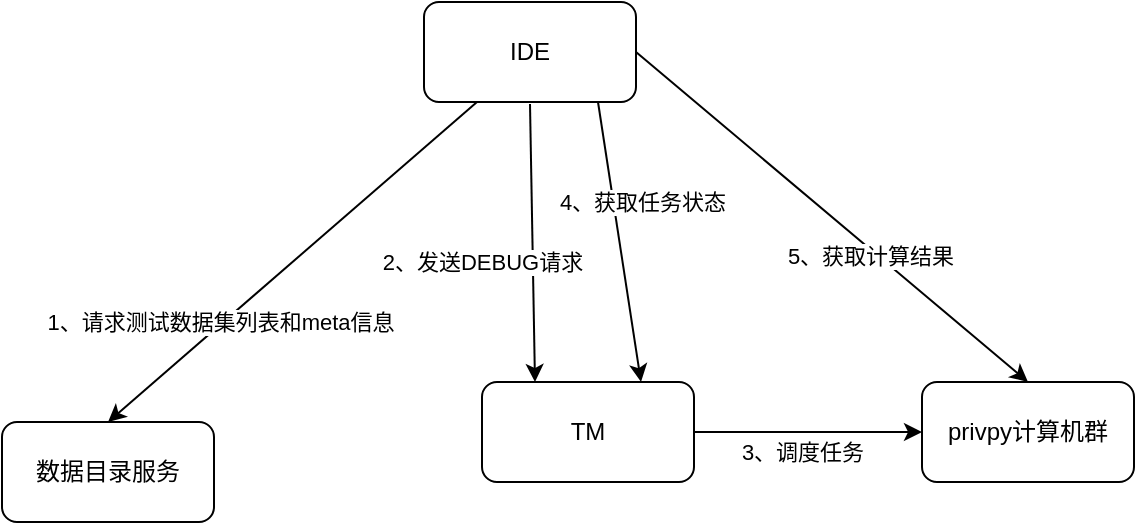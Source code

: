 <mxfile version="13.1.3" type="github"><diagram id="18uPsYCW1CXx2MfYo5Co" name="Page-1"><mxGraphModel dx="1186" dy="637" grid="1" gridSize="10" guides="1" tooltips="1" connect="1" arrows="1" fold="1" page="1" pageScale="1" pageWidth="827" pageHeight="1169" math="0" shadow="0"><root><mxCell id="0"/><mxCell id="1" parent="0"/><mxCell id="3ec4w3cwO1-WBTdr7BWn-1" value="数据目录服务" style="rounded=1;whiteSpace=wrap;html=1;" vertex="1" parent="1"><mxGeometry x="150" y="330" width="106" height="50" as="geometry"/></mxCell><mxCell id="3ec4w3cwO1-WBTdr7BWn-8" value="privpy计算机群" style="rounded=1;whiteSpace=wrap;html=1;" vertex="1" parent="1"><mxGeometry x="610" y="310" width="106" height="50" as="geometry"/></mxCell><mxCell id="3ec4w3cwO1-WBTdr7BWn-5" value="TM" style="rounded=1;whiteSpace=wrap;html=1;" vertex="1" parent="1"><mxGeometry x="390" y="310" width="106" height="50" as="geometry"/></mxCell><mxCell id="3ec4w3cwO1-WBTdr7BWn-2" value="IDE" style="rounded=1;whiteSpace=wrap;html=1;" vertex="1" parent="1"><mxGeometry x="361" y="120" width="106" height="50" as="geometry"/></mxCell><mxCell id="3ec4w3cwO1-WBTdr7BWn-11" value="2、发送DEBUG请求" style="endArrow=classic;html=1;entryX=0.25;entryY=0;entryDx=0;entryDy=0;exitX=0.5;exitY=1;exitDx=0;exitDy=0;" edge="1" parent="1" target="3ec4w3cwO1-WBTdr7BWn-5"><mxGeometry x="0.13" y="-25" width="50" height="50" relative="1" as="geometry"><mxPoint x="414" y="171" as="sourcePoint"/><mxPoint x="416.5" y="271" as="targetPoint"/><mxPoint as="offset"/></mxGeometry></mxCell><mxCell id="3ec4w3cwO1-WBTdr7BWn-12" value="1、请求测试数据集列表和meta信息" style="endArrow=classic;html=1;exitX=0.25;exitY=1;exitDx=0;exitDy=0;entryX=0.5;entryY=0;entryDx=0;entryDy=0;" edge="1" parent="1" source="3ec4w3cwO1-WBTdr7BWn-2" target="3ec4w3cwO1-WBTdr7BWn-1"><mxGeometry x="0.379" width="50" height="50" relative="1" as="geometry"><mxPoint x="450" y="390" as="sourcePoint"/><mxPoint x="500" y="340" as="targetPoint"/><mxPoint x="-1" as="offset"/></mxGeometry></mxCell><mxCell id="3ec4w3cwO1-WBTdr7BWn-13" value="" style="endArrow=classic;html=1;entryX=0;entryY=0.5;entryDx=0;entryDy=0;" edge="1" parent="1" source="3ec4w3cwO1-WBTdr7BWn-5" target="3ec4w3cwO1-WBTdr7BWn-8"><mxGeometry width="50" height="50" relative="1" as="geometry"><mxPoint x="450" y="390" as="sourcePoint"/><mxPoint x="500" y="340" as="targetPoint"/><Array as="points"/></mxGeometry></mxCell><mxCell id="3ec4w3cwO1-WBTdr7BWn-14" value="3、调度任务" style="edgeLabel;html=1;align=center;verticalAlign=middle;resizable=0;points=[];" vertex="1" connectable="0" parent="3ec4w3cwO1-WBTdr7BWn-13"><mxGeometry x="-0.48" y="-2" relative="1" as="geometry"><mxPoint x="24" y="8" as="offset"/></mxGeometry></mxCell><mxCell id="3ec4w3cwO1-WBTdr7BWn-17" value="" style="endArrow=classic;html=1;entryX=0.5;entryY=0;entryDx=0;entryDy=0;exitX=1;exitY=0.5;exitDx=0;exitDy=0;" edge="1" parent="1" source="3ec4w3cwO1-WBTdr7BWn-2" target="3ec4w3cwO1-WBTdr7BWn-8"><mxGeometry width="50" height="50" relative="1" as="geometry"><mxPoint x="610" y="120" as="sourcePoint"/><mxPoint x="500" y="340" as="targetPoint"/></mxGeometry></mxCell><mxCell id="3ec4w3cwO1-WBTdr7BWn-19" value="5、获取计算结果" style="edgeLabel;html=1;align=center;verticalAlign=middle;resizable=0;points=[];" vertex="1" connectable="0" parent="3ec4w3cwO1-WBTdr7BWn-17"><mxGeometry x="0.211" y="-3" relative="1" as="geometry"><mxPoint as="offset"/></mxGeometry></mxCell><mxCell id="3ec4w3cwO1-WBTdr7BWn-18" value="4、获取任务状态" style="endArrow=classic;html=1;entryX=0.75;entryY=0;entryDx=0;entryDy=0;" edge="1" parent="1" target="3ec4w3cwO1-WBTdr7BWn-5"><mxGeometry x="-0.256" y="14" width="50" height="50" relative="1" as="geometry"><mxPoint x="448" y="170" as="sourcePoint"/><mxPoint x="500" y="340" as="targetPoint"/><mxPoint as="offset"/></mxGeometry></mxCell></root></mxGraphModel></diagram></mxfile>